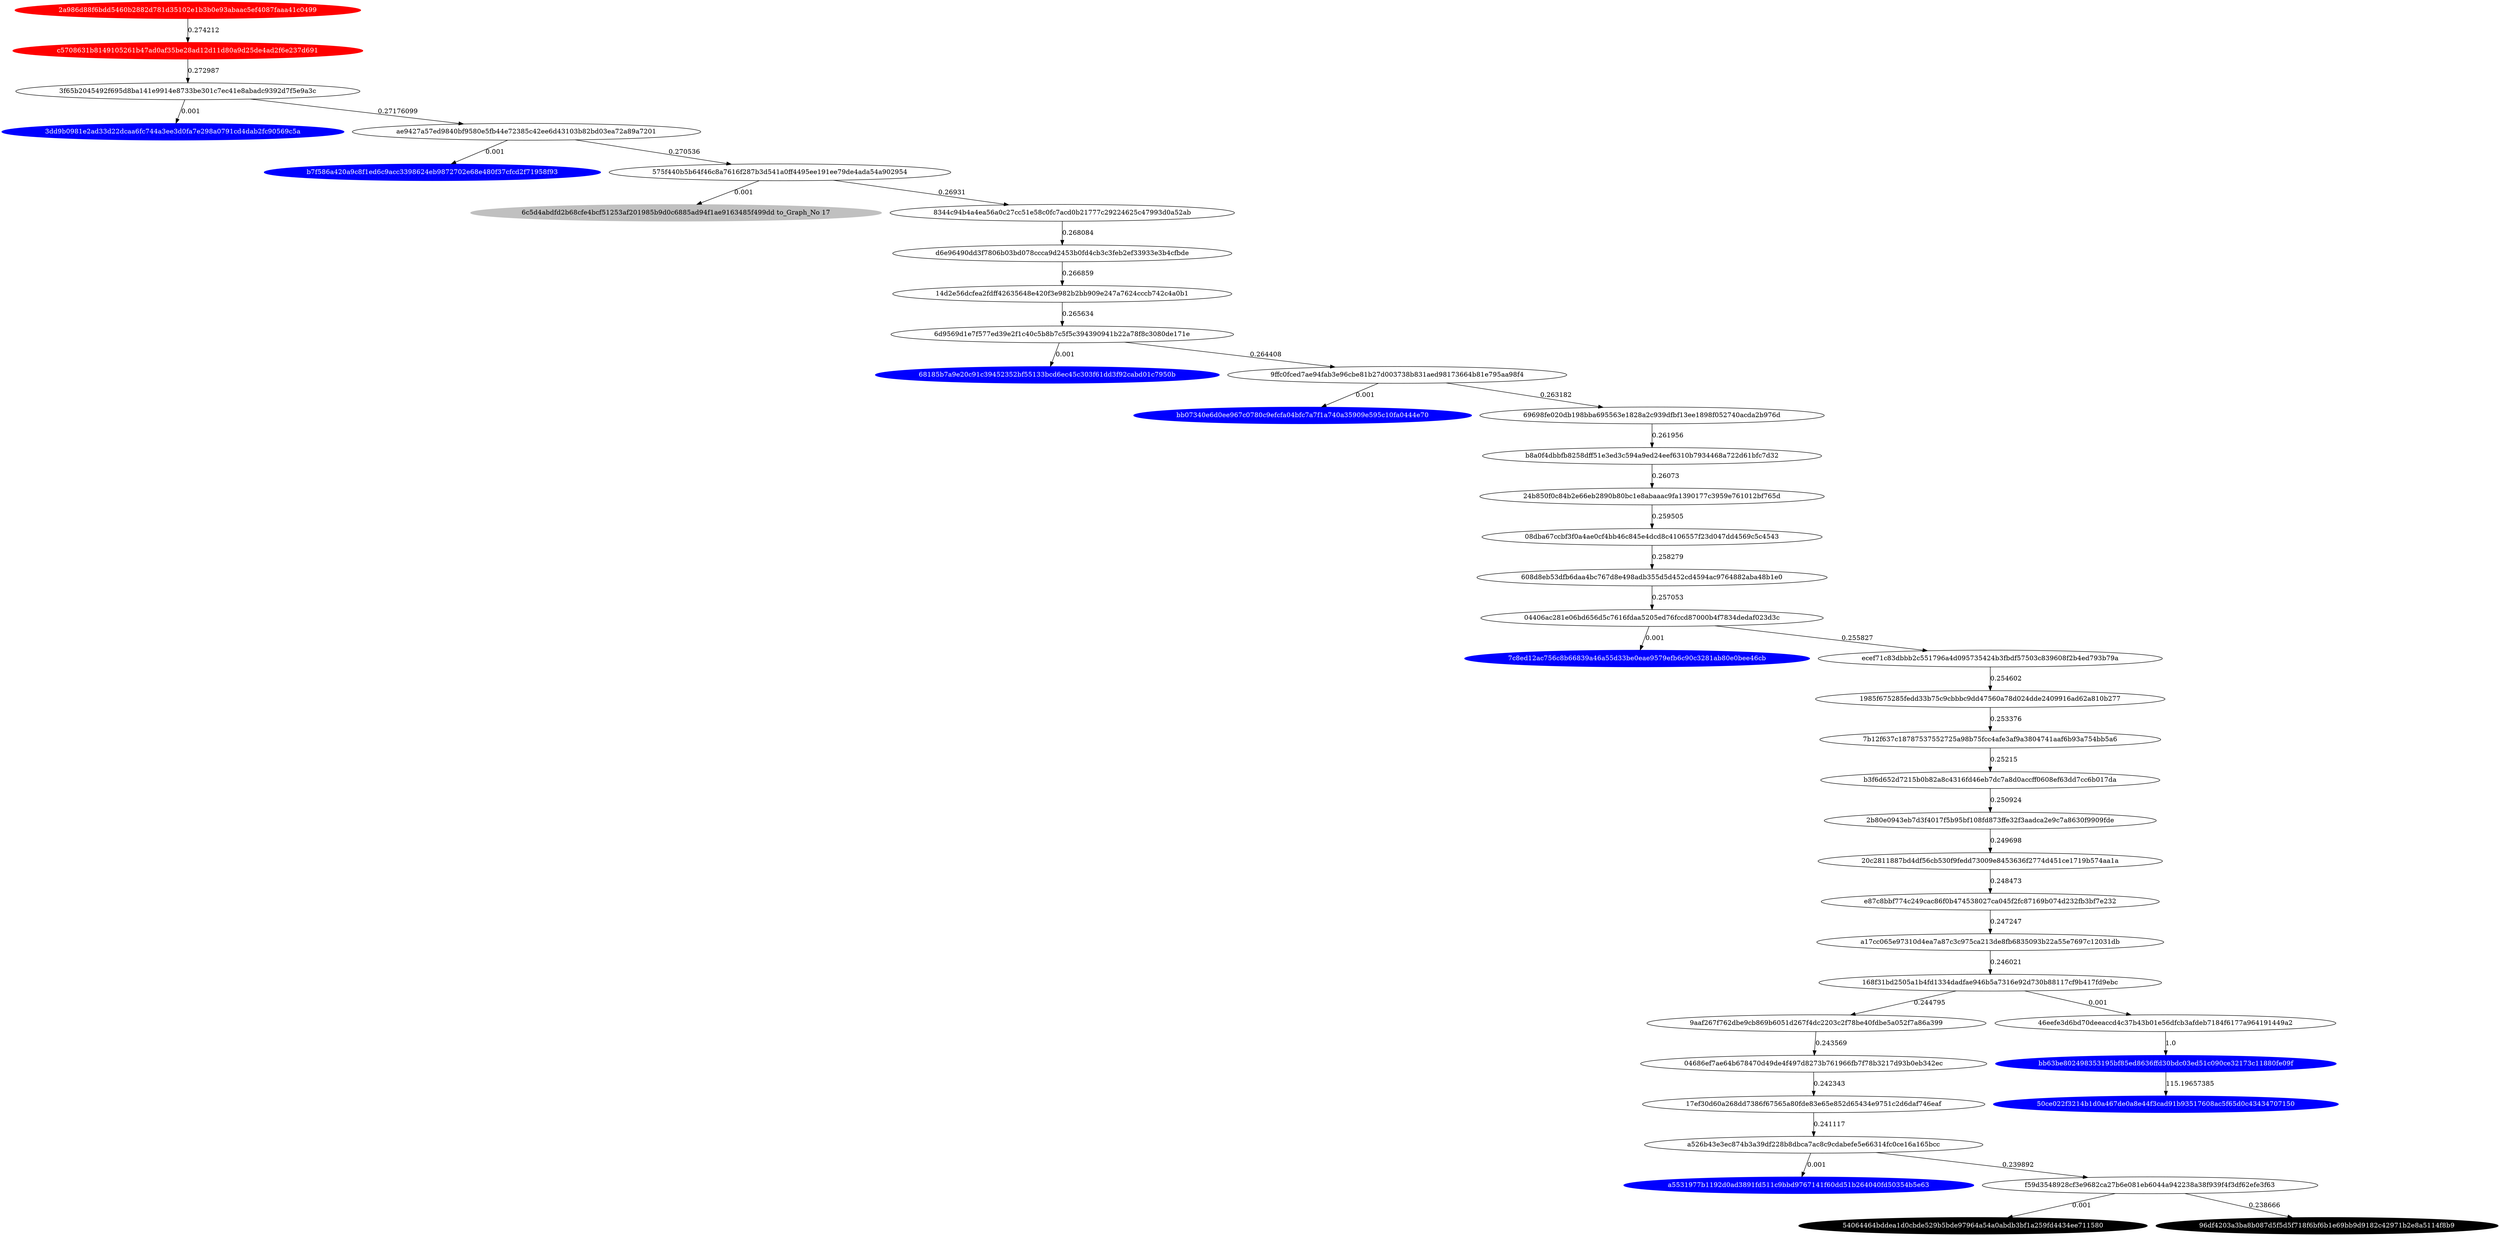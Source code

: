 digraph G{rankdir=TB;layout=dot;
"2a986d88f6bdd5460b2882d781d35102e1b3b0e93abaac5ef4087faaa41c0499" [style="solid,filled",color=red,fontcolor=white];
"c5708631b8149105261b47ad0af35be28ad12d11d80a9d25de4ad2f6e237d691" [style="solid,filled",color=red,fontcolor=white];
"bb07340e6d0ee967c0780c9efcfa04bfc7a7f1a740a35909e595c10fa0444e70" [style="solid,filled",color=blue,fontcolor=white];
"50ce022f3214b1d0a467de0a8e44f3cad91b93517608ac5f65d0c43434707150" [style="solid,filled",color=blue,fontcolor=white];
"54064464bddea1d0cbde529b5bde97964a54a0abdb3bf1a259fd4434ee711580" [style="solid,filled",color=black,fontcolor=white];
"bb63be802498353195bf85ed8636ffd30bdc03ed51c090ce32173c11880fe09f" [style="solid,filled",color=blue,fontcolor=white];
"6c5d4abdfd2b68cfe4bcf51253af201985b9d0c6885ad94f1ae9163485f499dd" [style="solid,filled",color=gray,fontcolor=black,label= "6c5d4abdfd2b68cfe4bcf51253af201985b9d0c6885ad94f1ae9163485f499dd to_Graph_No 17"];
"7c8ed12ac756c8b66839a46a55d33be0eae9579efb6c90c3281ab80e0bee46cb" [style="solid,filled",color=blue,fontcolor=white];
"3dd9b0981e2ad33d22dcaa6fc744a3ee3d0fa7e298a0791cd4dab2fc90569c5a" [style="solid,filled",color=blue,fontcolor=white];
"96df4203a3ba8b087d5f5d5f718f6bf6b1e69bb9d9182c42971b2e8a5114f8b9" [style="solid,filled",color=black,fontcolor=white];
"68185b7a9e20c91c39452352bf55133bcd6ec45c303f61dd3f92cabd01c7950b" [style="solid,filled",color=blue,fontcolor=white];
"a5531977b1192d0ad3891fd511c9bbd9767141f60dd51b264040fd50354b5e63" [style="solid,filled",color=blue,fontcolor=white];
"b7f586a420a9c8f1ed6c9acc3398624eb9872702e68e480f37cfcd2f71958f93" [style="solid,filled",color=blue,fontcolor=white];
"ecef71c83dbbb2c551796a4d095735424b3fbdf57503c839608f2b4ed793b79a" -> "1985f675285fedd33b75c9cbbbc9dd47560a78d024dde2409916ad62a810b277" [label=0.254602];
"b3f6d652d7215b0b82a8c4316fd46eb7dc7a8d0accff0608ef63dd7cc6b017da" -> "2b80e0943eb7d3f4017f5b95bf108fd873ffe32f3aadca2e9c7a8630f9909fde" [label=0.250924];
"08dba67ccbf3f0a4ae0cf4bb46c845e4dcd8c4106557f23d047dd4569c5c4543" -> "608d8eb53dfb6daa4bc767d8e498adb355d5d452cd4594ac9764882aba48b1e0" [label=0.258279];
"2a986d88f6bdd5460b2882d781d35102e1b3b0e93abaac5ef4087faaa41c0499" -> "c5708631b8149105261b47ad0af35be28ad12d11d80a9d25de4ad2f6e237d691" [label=0.274212];
"3f65b2045492f695d8ba141e9914e8733be301c7ec41e8abadc9392d7f5e9a3c" -> "3dd9b0981e2ad33d22dcaa6fc744a3ee3d0fa7e298a0791cd4dab2fc90569c5a" [label=0.001];
"6d9569d1e7f577ed39e2f1c40c5b8b7c5f5c394390941b22a78f8c3080de171e" -> "68185b7a9e20c91c39452352bf55133bcd6ec45c303f61dd3f92cabd01c7950b" [label=0.001];
"f59d3548928cf3e9682ca27b6e081eb6044a942238a38f939f4f3df62efe3f63" -> "54064464bddea1d0cbde529b5bde97964a54a0abdb3bf1a259fd4434ee711580" [label=0.001];
"04686ef7ae64b678470d49de4f497d8273b761966fb7f78b3217d93b0eb342ec" -> "17ef30d60a268dd7386f67565a80fde83e65e852d65434e9751c2d6daf746eaf" [label=0.242343];
"69698fe020db198bba695563e1828a2c939dfbf13ee1898f052740acda2b976d" -> "b8a0f4dbbfb8258dff51e3ed3c594a9ed24eef6310b7934468a722d61bfc7d32" [label=0.261956];
"e87c8bbf774c249cac86f0b474538027ca045f2fc87169b074d232fb3bf7e232" -> "a17cc065e97310d4ea7a87c3c975ca213de8fb6835093b22a55e7697c12031db" [label=0.247247];
"8344c94b4a4ea56a0c27cc51e58c0fc7acd0b21777c29224625c47993d0a52ab" -> "d6e96490dd3f7806b03bd078ccca9d2453b0fd4cb3c3feb2ef33933e3b4cfbde" [label=0.268084];
"2b80e0943eb7d3f4017f5b95bf108fd873ffe32f3aadca2e9c7a8630f9909fde" -> "20c2811887bd4df56cb530f9fedd73009e8453636f2774d451ce1719b574aa1a" [label=0.249698];
"ae9427a57ed9840bf9580e5fb44e72385c42ee6d43103b82bd03ea72a89a7201" -> "b7f586a420a9c8f1ed6c9acc3398624eb9872702e68e480f37cfcd2f71958f93" [label=0.001];
"17ef30d60a268dd7386f67565a80fde83e65e852d65434e9751c2d6daf746eaf" -> "a526b43e3ec874b3a39df228b8dbca7ac8c9cdabefe5e66314fc0ce16a165bcc" [label=0.241117];
"168f31bd2505a1b4fd1334dadfae946b5a7316e92d730b88117cf9b417fd9ebc" -> "9aaf267f762dbe9cb869b6051d267f4dc2203c2f78be40fdbe5a052f7a86a399" [label=0.244795];
"04406ac281e06bd656d5c7616fdaa5205ed76fccd87000b4f7834dedaf023d3c" -> "7c8ed12ac756c8b66839a46a55d33be0eae9579efb6c90c3281ab80e0bee46cb" [label=0.001];
"24b850f0c84b2e66eb2890b80bc1e8abaaac9fa1390177c3959e761012bf765d" -> "08dba67ccbf3f0a4ae0cf4bb46c845e4dcd8c4106557f23d047dd4569c5c4543" [label=0.259505];
"bb63be802498353195bf85ed8636ffd30bdc03ed51c090ce32173c11880fe09f" -> "50ce022f3214b1d0a467de0a8e44f3cad91b93517608ac5f65d0c43434707150" [label=115.19657385];
"b8a0f4dbbfb8258dff51e3ed3c594a9ed24eef6310b7934468a722d61bfc7d32" -> "24b850f0c84b2e66eb2890b80bc1e8abaaac9fa1390177c3959e761012bf765d" [label=0.26073];
"c5708631b8149105261b47ad0af35be28ad12d11d80a9d25de4ad2f6e237d691" -> "3f65b2045492f695d8ba141e9914e8733be301c7ec41e8abadc9392d7f5e9a3c" [label=0.272987];
"575f440b5b64f46c8a7616f287b3d541a0ff4495ee191ee79de4ada54a902954" -> "6c5d4abdfd2b68cfe4bcf51253af201985b9d0c6885ad94f1ae9163485f499dd" [label=0.001];
"168f31bd2505a1b4fd1334dadfae946b5a7316e92d730b88117cf9b417fd9ebc" -> "46eefe3d6bd70deeaccd4c37b43b01e56dfcb3afdeb7184f6177a964191449a2" [label=0.001];
"608d8eb53dfb6daa4bc767d8e498adb355d5d452cd4594ac9764882aba48b1e0" -> "04406ac281e06bd656d5c7616fdaa5205ed76fccd87000b4f7834dedaf023d3c" [label=0.257053];
"04406ac281e06bd656d5c7616fdaa5205ed76fccd87000b4f7834dedaf023d3c" -> "ecef71c83dbbb2c551796a4d095735424b3fbdf57503c839608f2b4ed793b79a" [label=0.255827];
"14d2e56dcfea2fdff42635648e420f3e982b2bb909e247a7624cccb742c4a0b1" -> "6d9569d1e7f577ed39e2f1c40c5b8b7c5f5c394390941b22a78f8c3080de171e" [label=0.265634];
"20c2811887bd4df56cb530f9fedd73009e8453636f2774d451ce1719b574aa1a" -> "e87c8bbf774c249cac86f0b474538027ca045f2fc87169b074d232fb3bf7e232" [label=0.248473];
"3f65b2045492f695d8ba141e9914e8733be301c7ec41e8abadc9392d7f5e9a3c" -> "ae9427a57ed9840bf9580e5fb44e72385c42ee6d43103b82bd03ea72a89a7201" [label=0.27176099];
"a526b43e3ec874b3a39df228b8dbca7ac8c9cdabefe5e66314fc0ce16a165bcc" -> "a5531977b1192d0ad3891fd511c9bbd9767141f60dd51b264040fd50354b5e63" [label=0.001];
"a17cc065e97310d4ea7a87c3c975ca213de8fb6835093b22a55e7697c12031db" -> "168f31bd2505a1b4fd1334dadfae946b5a7316e92d730b88117cf9b417fd9ebc" [label=0.246021];
"d6e96490dd3f7806b03bd078ccca9d2453b0fd4cb3c3feb2ef33933e3b4cfbde" -> "14d2e56dcfea2fdff42635648e420f3e982b2bb909e247a7624cccb742c4a0b1" [label=0.266859];
"9ffc0fced7ae94fab3e96cbe81b27d003738b831aed98173664b81e795aa98f4" -> "bb07340e6d0ee967c0780c9efcfa04bfc7a7f1a740a35909e595c10fa0444e70" [label=0.001];
"9ffc0fced7ae94fab3e96cbe81b27d003738b831aed98173664b81e795aa98f4" -> "69698fe020db198bba695563e1828a2c939dfbf13ee1898f052740acda2b976d" [label=0.263182];
"46eefe3d6bd70deeaccd4c37b43b01e56dfcb3afdeb7184f6177a964191449a2" -> "bb63be802498353195bf85ed8636ffd30bdc03ed51c090ce32173c11880fe09f" [label=1.0];
"9aaf267f762dbe9cb869b6051d267f4dc2203c2f78be40fdbe5a052f7a86a399" -> "04686ef7ae64b678470d49de4f497d8273b761966fb7f78b3217d93b0eb342ec" [label=0.243569];
"ae9427a57ed9840bf9580e5fb44e72385c42ee6d43103b82bd03ea72a89a7201" -> "575f440b5b64f46c8a7616f287b3d541a0ff4495ee191ee79de4ada54a902954" [label=0.270536];
"1985f675285fedd33b75c9cbbbc9dd47560a78d024dde2409916ad62a810b277" -> "7b12f637c18787537552725a98b75fcc4afe3af9a3804741aaf6b93a754bb5a6" [label=0.253376];
"f59d3548928cf3e9682ca27b6e081eb6044a942238a38f939f4f3df62efe3f63" -> "96df4203a3ba8b087d5f5d5f718f6bf6b1e69bb9d9182c42971b2e8a5114f8b9" [label=0.238666];
"6d9569d1e7f577ed39e2f1c40c5b8b7c5f5c394390941b22a78f8c3080de171e" -> "9ffc0fced7ae94fab3e96cbe81b27d003738b831aed98173664b81e795aa98f4" [label=0.264408];
"7b12f637c18787537552725a98b75fcc4afe3af9a3804741aaf6b93a754bb5a6" -> "b3f6d652d7215b0b82a8c4316fd46eb7dc7a8d0accff0608ef63dd7cc6b017da" [label=0.25215];
"575f440b5b64f46c8a7616f287b3d541a0ff4495ee191ee79de4ada54a902954" -> "8344c94b4a4ea56a0c27cc51e58c0fc7acd0b21777c29224625c47993d0a52ab" [label=0.26931];
"a526b43e3ec874b3a39df228b8dbca7ac8c9cdabefe5e66314fc0ce16a165bcc" -> "f59d3548928cf3e9682ca27b6e081eb6044a942238a38f939f4f3df62efe3f63" [label=0.239892];
}